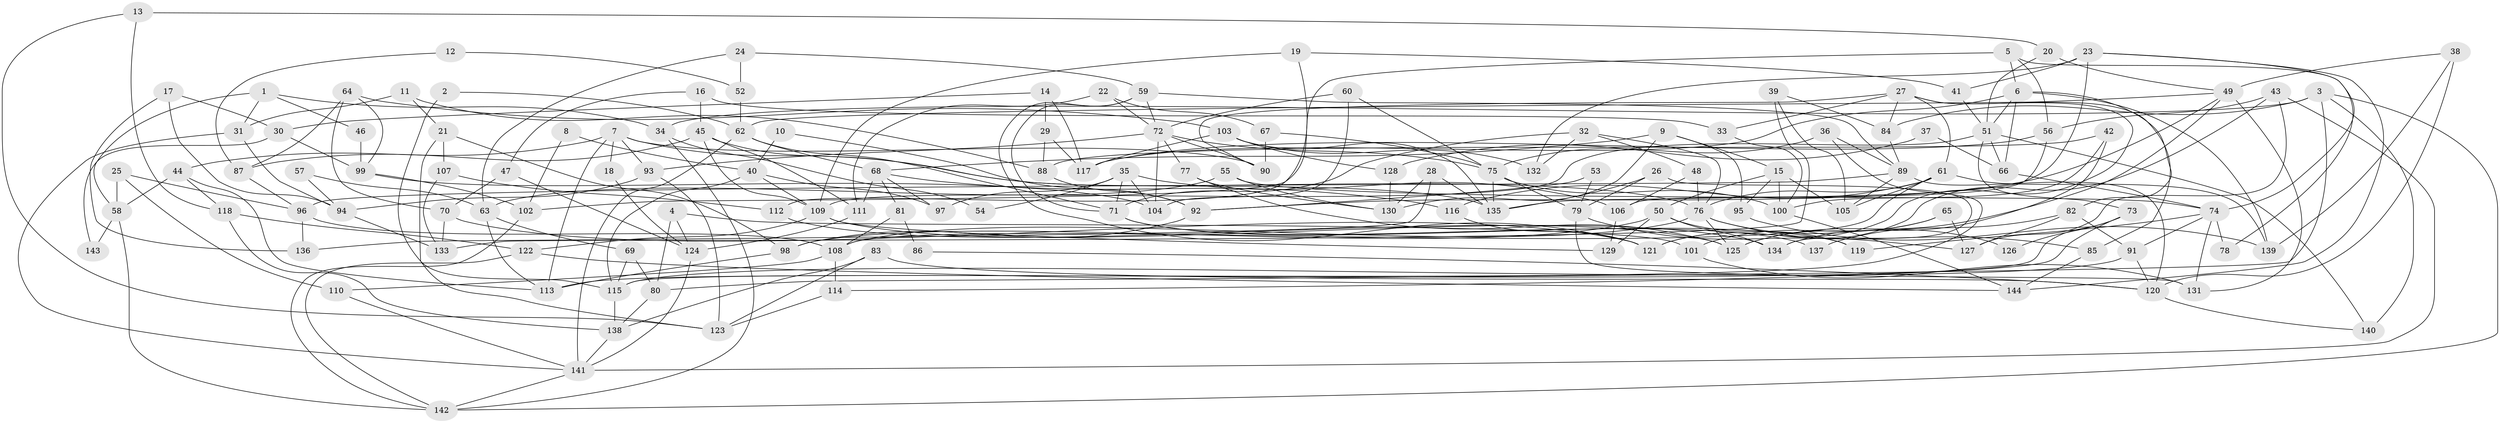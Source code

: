 // Generated by graph-tools (version 1.1) at 2025/50/03/09/25 04:50:22]
// undirected, 144 vertices, 288 edges
graph export_dot {
graph [start="1"]
  node [color=gray90,style=filled];
  1;
  2;
  3;
  4;
  5;
  6;
  7;
  8;
  9;
  10;
  11;
  12;
  13;
  14;
  15;
  16;
  17;
  18;
  19;
  20;
  21;
  22;
  23;
  24;
  25;
  26;
  27;
  28;
  29;
  30;
  31;
  32;
  33;
  34;
  35;
  36;
  37;
  38;
  39;
  40;
  41;
  42;
  43;
  44;
  45;
  46;
  47;
  48;
  49;
  50;
  51;
  52;
  53;
  54;
  55;
  56;
  57;
  58;
  59;
  60;
  61;
  62;
  63;
  64;
  65;
  66;
  67;
  68;
  69;
  70;
  71;
  72;
  73;
  74;
  75;
  76;
  77;
  78;
  79;
  80;
  81;
  82;
  83;
  84;
  85;
  86;
  87;
  88;
  89;
  90;
  91;
  92;
  93;
  94;
  95;
  96;
  97;
  98;
  99;
  100;
  101;
  102;
  103;
  104;
  105;
  106;
  107;
  108;
  109;
  110;
  111;
  112;
  113;
  114;
  115;
  116;
  117;
  118;
  119;
  120;
  121;
  122;
  123;
  124;
  125;
  126;
  127;
  128;
  129;
  130;
  131;
  132;
  133;
  134;
  135;
  136;
  137;
  138;
  139;
  140;
  141;
  142;
  143;
  144;
  1 -- 31;
  1 -- 34;
  1 -- 46;
  1 -- 58;
  2 -- 115;
  2 -- 62;
  3 -- 84;
  3 -- 140;
  3 -- 34;
  3 -- 80;
  3 -- 142;
  4 -- 80;
  4 -- 124;
  4 -- 101;
  5 -- 102;
  5 -- 56;
  5 -- 6;
  5 -- 78;
  6 -- 51;
  6 -- 66;
  6 -- 82;
  6 -- 117;
  6 -- 139;
  7 -- 113;
  7 -- 76;
  7 -- 18;
  7 -- 44;
  7 -- 90;
  7 -- 93;
  8 -- 102;
  8 -- 40;
  9 -- 130;
  9 -- 15;
  9 -- 68;
  9 -- 95;
  10 -- 40;
  10 -- 92;
  11 -- 88;
  11 -- 31;
  11 -- 21;
  12 -- 52;
  12 -- 87;
  13 -- 123;
  13 -- 118;
  13 -- 20;
  14 -- 117;
  14 -- 29;
  14 -- 30;
  15 -- 95;
  15 -- 100;
  15 -- 50;
  15 -- 105;
  16 -- 45;
  16 -- 47;
  16 -- 33;
  17 -- 30;
  17 -- 94;
  17 -- 136;
  18 -- 124;
  19 -- 41;
  19 -- 109;
  19 -- 112;
  20 -- 51;
  20 -- 49;
  21 -- 123;
  21 -- 98;
  21 -- 107;
  22 -- 72;
  22 -- 67;
  22 -- 111;
  23 -- 135;
  23 -- 74;
  23 -- 41;
  23 -- 132;
  23 -- 144;
  24 -- 59;
  24 -- 63;
  24 -- 52;
  25 -- 110;
  25 -- 58;
  25 -- 96;
  26 -- 79;
  26 -- 134;
  26 -- 135;
  27 -- 61;
  27 -- 33;
  27 -- 84;
  27 -- 85;
  27 -- 90;
  27 -- 121;
  28 -- 135;
  28 -- 136;
  28 -- 130;
  29 -- 88;
  29 -- 117;
  30 -- 99;
  30 -- 143;
  31 -- 94;
  31 -- 141;
  32 -- 71;
  32 -- 76;
  32 -- 48;
  32 -- 132;
  33 -- 100;
  34 -- 142;
  34 -- 54;
  35 -- 104;
  35 -- 106;
  35 -- 54;
  35 -- 71;
  35 -- 97;
  36 -- 75;
  36 -- 89;
  36 -- 113;
  37 -- 66;
  37 -- 128;
  38 -- 139;
  38 -- 49;
  38 -- 120;
  39 -- 105;
  39 -- 84;
  39 -- 133;
  40 -- 97;
  40 -- 115;
  40 -- 109;
  41 -- 51;
  42 -- 134;
  42 -- 100;
  42 -- 88;
  43 -- 141;
  43 -- 121;
  43 -- 56;
  43 -- 127;
  44 -- 118;
  44 -- 58;
  44 -- 113;
  45 -- 109;
  45 -- 135;
  45 -- 87;
  45 -- 111;
  46 -- 99;
  47 -- 124;
  47 -- 70;
  48 -- 76;
  48 -- 106;
  49 -- 62;
  49 -- 92;
  49 -- 125;
  49 -- 131;
  50 -- 98;
  50 -- 119;
  50 -- 129;
  50 -- 134;
  51 -- 109;
  51 -- 66;
  51 -- 73;
  51 -- 140;
  52 -- 62;
  53 -- 92;
  53 -- 79;
  55 -- 74;
  55 -- 63;
  55 -- 130;
  56 -- 106;
  56 -- 117;
  57 -- 63;
  57 -- 94;
  58 -- 142;
  58 -- 143;
  59 -- 72;
  59 -- 121;
  59 -- 71;
  59 -- 89;
  60 -- 72;
  60 -- 75;
  60 -- 104;
  61 -- 105;
  61 -- 116;
  61 -- 76;
  61 -- 108;
  61 -- 139;
  62 -- 68;
  62 -- 71;
  62 -- 141;
  63 -- 69;
  63 -- 113;
  64 -- 103;
  64 -- 87;
  64 -- 70;
  64 -- 99;
  65 -- 101;
  65 -- 125;
  65 -- 127;
  66 -- 74;
  67 -- 75;
  67 -- 90;
  68 -- 111;
  68 -- 81;
  68 -- 97;
  68 -- 116;
  69 -- 115;
  69 -- 80;
  70 -- 133;
  70 -- 121;
  71 -- 119;
  71 -- 137;
  72 -- 90;
  72 -- 75;
  72 -- 77;
  72 -- 93;
  72 -- 104;
  73 -- 115;
  73 -- 114;
  73 -- 126;
  74 -- 91;
  74 -- 119;
  74 -- 78;
  74 -- 131;
  75 -- 79;
  75 -- 135;
  75 -- 100;
  76 -- 125;
  76 -- 85;
  76 -- 108;
  76 -- 126;
  77 -- 130;
  77 -- 125;
  79 -- 131;
  79 -- 127;
  80 -- 138;
  81 -- 108;
  81 -- 86;
  82 -- 127;
  82 -- 91;
  82 -- 137;
  83 -- 120;
  83 -- 123;
  83 -- 138;
  84 -- 89;
  85 -- 144;
  86 -- 120;
  87 -- 96;
  88 -- 92;
  89 -- 96;
  89 -- 105;
  89 -- 120;
  91 -- 120;
  91 -- 115;
  92 -- 98;
  93 -- 94;
  93 -- 123;
  94 -- 133;
  95 -- 139;
  96 -- 108;
  96 -- 136;
  98 -- 113;
  99 -- 104;
  99 -- 102;
  100 -- 144;
  101 -- 131;
  102 -- 142;
  103 -- 117;
  103 -- 132;
  103 -- 128;
  103 -- 135;
  106 -- 129;
  107 -- 112;
  107 -- 133;
  108 -- 110;
  108 -- 114;
  109 -- 122;
  109 -- 129;
  109 -- 134;
  110 -- 141;
  111 -- 124;
  112 -- 125;
  114 -- 123;
  115 -- 138;
  116 -- 121;
  118 -- 138;
  118 -- 122;
  120 -- 140;
  122 -- 142;
  122 -- 144;
  124 -- 141;
  128 -- 130;
  138 -- 141;
  141 -- 142;
}
